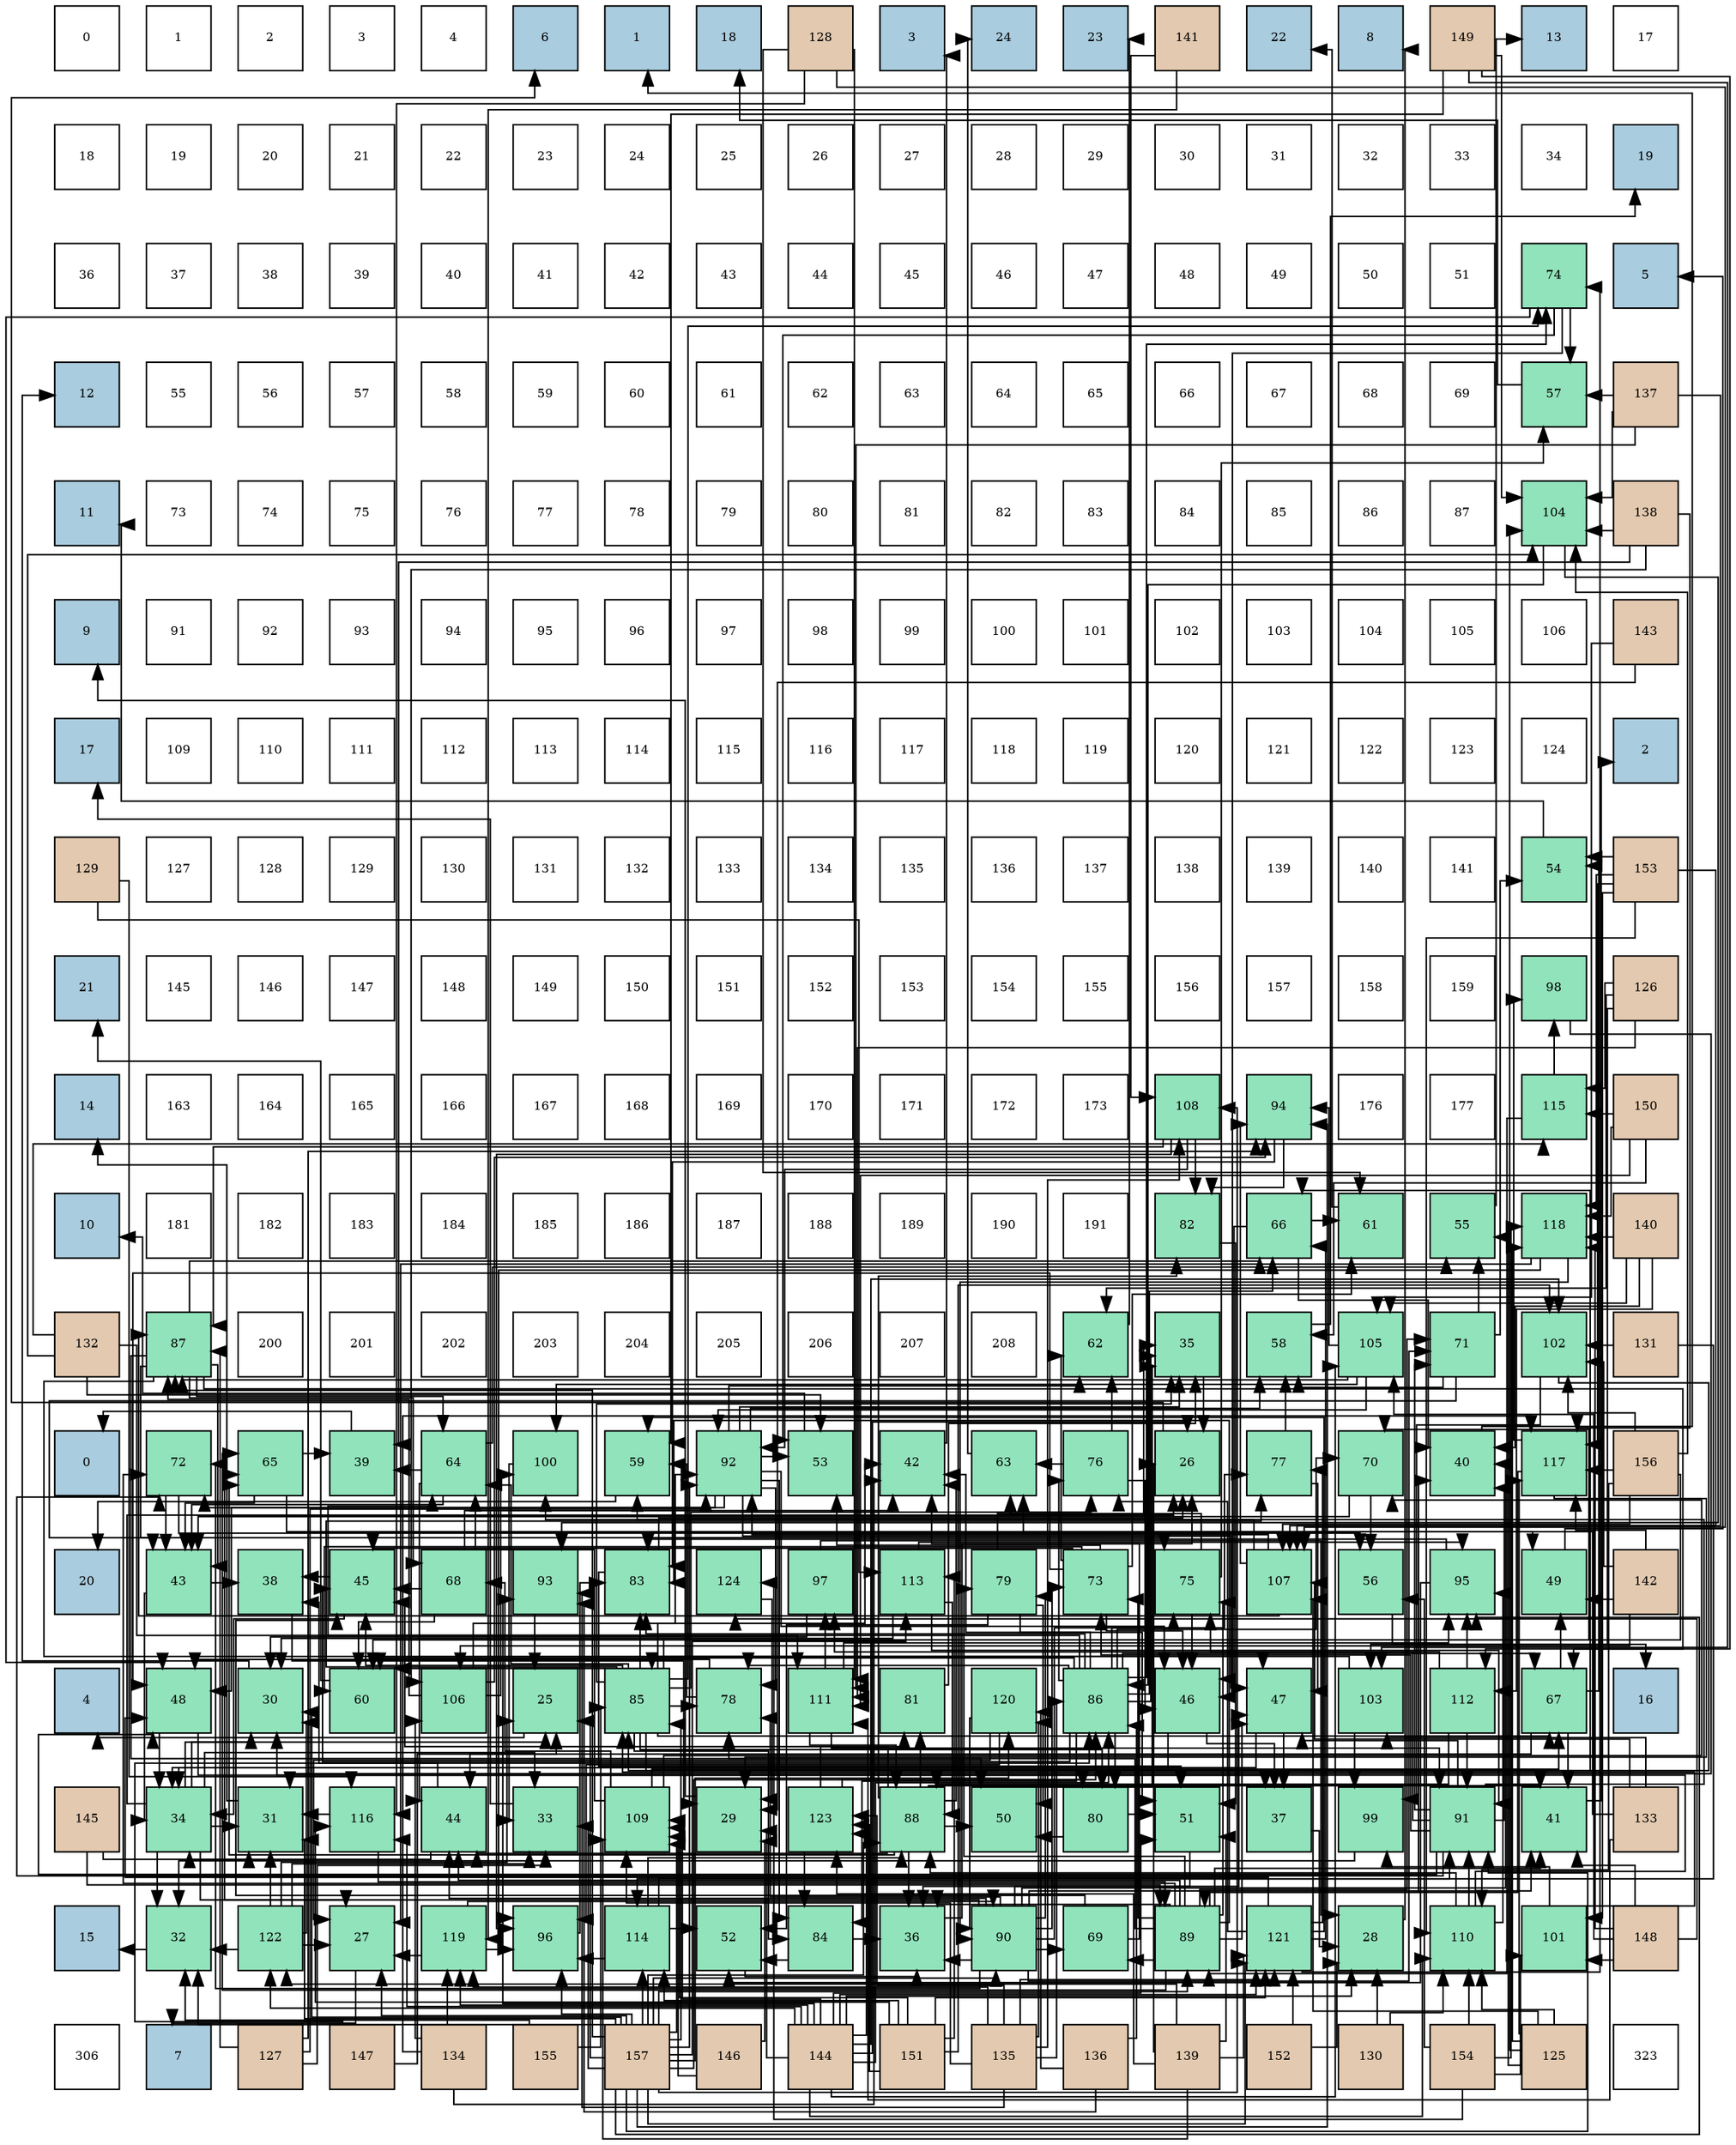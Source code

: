 digraph layout{
 rankdir=TB;
 splines=ortho;
 node [style=filled shape=square fixedsize=true width=0.6];
0[label="0", fontsize=8, fillcolor="#ffffff"];
1[label="1", fontsize=8, fillcolor="#ffffff"];
2[label="2", fontsize=8, fillcolor="#ffffff"];
3[label="3", fontsize=8, fillcolor="#ffffff"];
4[label="4", fontsize=8, fillcolor="#ffffff"];
5[label="6", fontsize=8, fillcolor="#a9ccde"];
6[label="1", fontsize=8, fillcolor="#a9ccde"];
7[label="18", fontsize=8, fillcolor="#a9ccde"];
8[label="128", fontsize=8, fillcolor="#e3c9af"];
9[label="3", fontsize=8, fillcolor="#a9ccde"];
10[label="24", fontsize=8, fillcolor="#a9ccde"];
11[label="23", fontsize=8, fillcolor="#a9ccde"];
12[label="141", fontsize=8, fillcolor="#e3c9af"];
13[label="22", fontsize=8, fillcolor="#a9ccde"];
14[label="8", fontsize=8, fillcolor="#a9ccde"];
15[label="149", fontsize=8, fillcolor="#e3c9af"];
16[label="13", fontsize=8, fillcolor="#a9ccde"];
17[label="17", fontsize=8, fillcolor="#ffffff"];
18[label="18", fontsize=8, fillcolor="#ffffff"];
19[label="19", fontsize=8, fillcolor="#ffffff"];
20[label="20", fontsize=8, fillcolor="#ffffff"];
21[label="21", fontsize=8, fillcolor="#ffffff"];
22[label="22", fontsize=8, fillcolor="#ffffff"];
23[label="23", fontsize=8, fillcolor="#ffffff"];
24[label="24", fontsize=8, fillcolor="#ffffff"];
25[label="25", fontsize=8, fillcolor="#ffffff"];
26[label="26", fontsize=8, fillcolor="#ffffff"];
27[label="27", fontsize=8, fillcolor="#ffffff"];
28[label="28", fontsize=8, fillcolor="#ffffff"];
29[label="29", fontsize=8, fillcolor="#ffffff"];
30[label="30", fontsize=8, fillcolor="#ffffff"];
31[label="31", fontsize=8, fillcolor="#ffffff"];
32[label="32", fontsize=8, fillcolor="#ffffff"];
33[label="33", fontsize=8, fillcolor="#ffffff"];
34[label="34", fontsize=8, fillcolor="#ffffff"];
35[label="19", fontsize=8, fillcolor="#a9ccde"];
36[label="36", fontsize=8, fillcolor="#ffffff"];
37[label="37", fontsize=8, fillcolor="#ffffff"];
38[label="38", fontsize=8, fillcolor="#ffffff"];
39[label="39", fontsize=8, fillcolor="#ffffff"];
40[label="40", fontsize=8, fillcolor="#ffffff"];
41[label="41", fontsize=8, fillcolor="#ffffff"];
42[label="42", fontsize=8, fillcolor="#ffffff"];
43[label="43", fontsize=8, fillcolor="#ffffff"];
44[label="44", fontsize=8, fillcolor="#ffffff"];
45[label="45", fontsize=8, fillcolor="#ffffff"];
46[label="46", fontsize=8, fillcolor="#ffffff"];
47[label="47", fontsize=8, fillcolor="#ffffff"];
48[label="48", fontsize=8, fillcolor="#ffffff"];
49[label="49", fontsize=8, fillcolor="#ffffff"];
50[label="50", fontsize=8, fillcolor="#ffffff"];
51[label="51", fontsize=8, fillcolor="#ffffff"];
52[label="74", fontsize=8, fillcolor="#91e3bb"];
53[label="5", fontsize=8, fillcolor="#a9ccde"];
54[label="12", fontsize=8, fillcolor="#a9ccde"];
55[label="55", fontsize=8, fillcolor="#ffffff"];
56[label="56", fontsize=8, fillcolor="#ffffff"];
57[label="57", fontsize=8, fillcolor="#ffffff"];
58[label="58", fontsize=8, fillcolor="#ffffff"];
59[label="59", fontsize=8, fillcolor="#ffffff"];
60[label="60", fontsize=8, fillcolor="#ffffff"];
61[label="61", fontsize=8, fillcolor="#ffffff"];
62[label="62", fontsize=8, fillcolor="#ffffff"];
63[label="63", fontsize=8, fillcolor="#ffffff"];
64[label="64", fontsize=8, fillcolor="#ffffff"];
65[label="65", fontsize=8, fillcolor="#ffffff"];
66[label="66", fontsize=8, fillcolor="#ffffff"];
67[label="67", fontsize=8, fillcolor="#ffffff"];
68[label="68", fontsize=8, fillcolor="#ffffff"];
69[label="69", fontsize=8, fillcolor="#ffffff"];
70[label="57", fontsize=8, fillcolor="#91e3bb"];
71[label="137", fontsize=8, fillcolor="#e3c9af"];
72[label="11", fontsize=8, fillcolor="#a9ccde"];
73[label="73", fontsize=8, fillcolor="#ffffff"];
74[label="74", fontsize=8, fillcolor="#ffffff"];
75[label="75", fontsize=8, fillcolor="#ffffff"];
76[label="76", fontsize=8, fillcolor="#ffffff"];
77[label="77", fontsize=8, fillcolor="#ffffff"];
78[label="78", fontsize=8, fillcolor="#ffffff"];
79[label="79", fontsize=8, fillcolor="#ffffff"];
80[label="80", fontsize=8, fillcolor="#ffffff"];
81[label="81", fontsize=8, fillcolor="#ffffff"];
82[label="82", fontsize=8, fillcolor="#ffffff"];
83[label="83", fontsize=8, fillcolor="#ffffff"];
84[label="84", fontsize=8, fillcolor="#ffffff"];
85[label="85", fontsize=8, fillcolor="#ffffff"];
86[label="86", fontsize=8, fillcolor="#ffffff"];
87[label="87", fontsize=8, fillcolor="#ffffff"];
88[label="104", fontsize=8, fillcolor="#91e3bb"];
89[label="138", fontsize=8, fillcolor="#e3c9af"];
90[label="9", fontsize=8, fillcolor="#a9ccde"];
91[label="91", fontsize=8, fillcolor="#ffffff"];
92[label="92", fontsize=8, fillcolor="#ffffff"];
93[label="93", fontsize=8, fillcolor="#ffffff"];
94[label="94", fontsize=8, fillcolor="#ffffff"];
95[label="95", fontsize=8, fillcolor="#ffffff"];
96[label="96", fontsize=8, fillcolor="#ffffff"];
97[label="97", fontsize=8, fillcolor="#ffffff"];
98[label="98", fontsize=8, fillcolor="#ffffff"];
99[label="99", fontsize=8, fillcolor="#ffffff"];
100[label="100", fontsize=8, fillcolor="#ffffff"];
101[label="101", fontsize=8, fillcolor="#ffffff"];
102[label="102", fontsize=8, fillcolor="#ffffff"];
103[label="103", fontsize=8, fillcolor="#ffffff"];
104[label="104", fontsize=8, fillcolor="#ffffff"];
105[label="105", fontsize=8, fillcolor="#ffffff"];
106[label="106", fontsize=8, fillcolor="#ffffff"];
107[label="143", fontsize=8, fillcolor="#e3c9af"];
108[label="17", fontsize=8, fillcolor="#a9ccde"];
109[label="109", fontsize=8, fillcolor="#ffffff"];
110[label="110", fontsize=8, fillcolor="#ffffff"];
111[label="111", fontsize=8, fillcolor="#ffffff"];
112[label="112", fontsize=8, fillcolor="#ffffff"];
113[label="113", fontsize=8, fillcolor="#ffffff"];
114[label="114", fontsize=8, fillcolor="#ffffff"];
115[label="115", fontsize=8, fillcolor="#ffffff"];
116[label="116", fontsize=8, fillcolor="#ffffff"];
117[label="117", fontsize=8, fillcolor="#ffffff"];
118[label="118", fontsize=8, fillcolor="#ffffff"];
119[label="119", fontsize=8, fillcolor="#ffffff"];
120[label="120", fontsize=8, fillcolor="#ffffff"];
121[label="121", fontsize=8, fillcolor="#ffffff"];
122[label="122", fontsize=8, fillcolor="#ffffff"];
123[label="123", fontsize=8, fillcolor="#ffffff"];
124[label="124", fontsize=8, fillcolor="#ffffff"];
125[label="2", fontsize=8, fillcolor="#a9ccde"];
126[label="129", fontsize=8, fillcolor="#e3c9af"];
127[label="127", fontsize=8, fillcolor="#ffffff"];
128[label="128", fontsize=8, fillcolor="#ffffff"];
129[label="129", fontsize=8, fillcolor="#ffffff"];
130[label="130", fontsize=8, fillcolor="#ffffff"];
131[label="131", fontsize=8, fillcolor="#ffffff"];
132[label="132", fontsize=8, fillcolor="#ffffff"];
133[label="133", fontsize=8, fillcolor="#ffffff"];
134[label="134", fontsize=8, fillcolor="#ffffff"];
135[label="135", fontsize=8, fillcolor="#ffffff"];
136[label="136", fontsize=8, fillcolor="#ffffff"];
137[label="137", fontsize=8, fillcolor="#ffffff"];
138[label="138", fontsize=8, fillcolor="#ffffff"];
139[label="139", fontsize=8, fillcolor="#ffffff"];
140[label="140", fontsize=8, fillcolor="#ffffff"];
141[label="141", fontsize=8, fillcolor="#ffffff"];
142[label="54", fontsize=8, fillcolor="#91e3bb"];
143[label="153", fontsize=8, fillcolor="#e3c9af"];
144[label="21", fontsize=8, fillcolor="#a9ccde"];
145[label="145", fontsize=8, fillcolor="#ffffff"];
146[label="146", fontsize=8, fillcolor="#ffffff"];
147[label="147", fontsize=8, fillcolor="#ffffff"];
148[label="148", fontsize=8, fillcolor="#ffffff"];
149[label="149", fontsize=8, fillcolor="#ffffff"];
150[label="150", fontsize=8, fillcolor="#ffffff"];
151[label="151", fontsize=8, fillcolor="#ffffff"];
152[label="152", fontsize=8, fillcolor="#ffffff"];
153[label="153", fontsize=8, fillcolor="#ffffff"];
154[label="154", fontsize=8, fillcolor="#ffffff"];
155[label="155", fontsize=8, fillcolor="#ffffff"];
156[label="156", fontsize=8, fillcolor="#ffffff"];
157[label="157", fontsize=8, fillcolor="#ffffff"];
158[label="158", fontsize=8, fillcolor="#ffffff"];
159[label="159", fontsize=8, fillcolor="#ffffff"];
160[label="98", fontsize=8, fillcolor="#91e3bb"];
161[label="126", fontsize=8, fillcolor="#e3c9af"];
162[label="14", fontsize=8, fillcolor="#a9ccde"];
163[label="163", fontsize=8, fillcolor="#ffffff"];
164[label="164", fontsize=8, fillcolor="#ffffff"];
165[label="165", fontsize=8, fillcolor="#ffffff"];
166[label="166", fontsize=8, fillcolor="#ffffff"];
167[label="167", fontsize=8, fillcolor="#ffffff"];
168[label="168", fontsize=8, fillcolor="#ffffff"];
169[label="169", fontsize=8, fillcolor="#ffffff"];
170[label="170", fontsize=8, fillcolor="#ffffff"];
171[label="171", fontsize=8, fillcolor="#ffffff"];
172[label="172", fontsize=8, fillcolor="#ffffff"];
173[label="173", fontsize=8, fillcolor="#ffffff"];
174[label="108", fontsize=8, fillcolor="#91e3bb"];
175[label="94", fontsize=8, fillcolor="#91e3bb"];
176[label="176", fontsize=8, fillcolor="#ffffff"];
177[label="177", fontsize=8, fillcolor="#ffffff"];
178[label="115", fontsize=8, fillcolor="#91e3bb"];
179[label="150", fontsize=8, fillcolor="#e3c9af"];
180[label="10", fontsize=8, fillcolor="#a9ccde"];
181[label="181", fontsize=8, fillcolor="#ffffff"];
182[label="182", fontsize=8, fillcolor="#ffffff"];
183[label="183", fontsize=8, fillcolor="#ffffff"];
184[label="184", fontsize=8, fillcolor="#ffffff"];
185[label="185", fontsize=8, fillcolor="#ffffff"];
186[label="186", fontsize=8, fillcolor="#ffffff"];
187[label="187", fontsize=8, fillcolor="#ffffff"];
188[label="188", fontsize=8, fillcolor="#ffffff"];
189[label="189", fontsize=8, fillcolor="#ffffff"];
190[label="190", fontsize=8, fillcolor="#ffffff"];
191[label="191", fontsize=8, fillcolor="#ffffff"];
192[label="82", fontsize=8, fillcolor="#91e3bb"];
193[label="66", fontsize=8, fillcolor="#91e3bb"];
194[label="61", fontsize=8, fillcolor="#91e3bb"];
195[label="55", fontsize=8, fillcolor="#91e3bb"];
196[label="118", fontsize=8, fillcolor="#91e3bb"];
197[label="140", fontsize=8, fillcolor="#e3c9af"];
198[label="132", fontsize=8, fillcolor="#e3c9af"];
199[label="87", fontsize=8, fillcolor="#91e3bb"];
200[label="200", fontsize=8, fillcolor="#ffffff"];
201[label="201", fontsize=8, fillcolor="#ffffff"];
202[label="202", fontsize=8, fillcolor="#ffffff"];
203[label="203", fontsize=8, fillcolor="#ffffff"];
204[label="204", fontsize=8, fillcolor="#ffffff"];
205[label="205", fontsize=8, fillcolor="#ffffff"];
206[label="206", fontsize=8, fillcolor="#ffffff"];
207[label="207", fontsize=8, fillcolor="#ffffff"];
208[label="208", fontsize=8, fillcolor="#ffffff"];
209[label="62", fontsize=8, fillcolor="#91e3bb"];
210[label="35", fontsize=8, fillcolor="#91e3bb"];
211[label="58", fontsize=8, fillcolor="#91e3bb"];
212[label="105", fontsize=8, fillcolor="#91e3bb"];
213[label="71", fontsize=8, fillcolor="#91e3bb"];
214[label="102", fontsize=8, fillcolor="#91e3bb"];
215[label="131", fontsize=8, fillcolor="#e3c9af"];
216[label="0", fontsize=8, fillcolor="#a9ccde"];
217[label="72", fontsize=8, fillcolor="#91e3bb"];
218[label="65", fontsize=8, fillcolor="#91e3bb"];
219[label="39", fontsize=8, fillcolor="#91e3bb"];
220[label="64", fontsize=8, fillcolor="#91e3bb"];
221[label="100", fontsize=8, fillcolor="#91e3bb"];
222[label="59", fontsize=8, fillcolor="#91e3bb"];
223[label="92", fontsize=8, fillcolor="#91e3bb"];
224[label="53", fontsize=8, fillcolor="#91e3bb"];
225[label="42", fontsize=8, fillcolor="#91e3bb"];
226[label="63", fontsize=8, fillcolor="#91e3bb"];
227[label="76", fontsize=8, fillcolor="#91e3bb"];
228[label="26", fontsize=8, fillcolor="#91e3bb"];
229[label="77", fontsize=8, fillcolor="#91e3bb"];
230[label="70", fontsize=8, fillcolor="#91e3bb"];
231[label="40", fontsize=8, fillcolor="#91e3bb"];
232[label="117", fontsize=8, fillcolor="#91e3bb"];
233[label="156", fontsize=8, fillcolor="#e3c9af"];
234[label="20", fontsize=8, fillcolor="#a9ccde"];
235[label="43", fontsize=8, fillcolor="#91e3bb"];
236[label="38", fontsize=8, fillcolor="#91e3bb"];
237[label="45", fontsize=8, fillcolor="#91e3bb"];
238[label="68", fontsize=8, fillcolor="#91e3bb"];
239[label="93", fontsize=8, fillcolor="#91e3bb"];
240[label="83", fontsize=8, fillcolor="#91e3bb"];
241[label="124", fontsize=8, fillcolor="#91e3bb"];
242[label="97", fontsize=8, fillcolor="#91e3bb"];
243[label="113", fontsize=8, fillcolor="#91e3bb"];
244[label="79", fontsize=8, fillcolor="#91e3bb"];
245[label="73", fontsize=8, fillcolor="#91e3bb"];
246[label="75", fontsize=8, fillcolor="#91e3bb"];
247[label="107", fontsize=8, fillcolor="#91e3bb"];
248[label="56", fontsize=8, fillcolor="#91e3bb"];
249[label="95", fontsize=8, fillcolor="#91e3bb"];
250[label="49", fontsize=8, fillcolor="#91e3bb"];
251[label="142", fontsize=8, fillcolor="#e3c9af"];
252[label="4", fontsize=8, fillcolor="#a9ccde"];
253[label="48", fontsize=8, fillcolor="#91e3bb"];
254[label="30", fontsize=8, fillcolor="#91e3bb"];
255[label="60", fontsize=8, fillcolor="#91e3bb"];
256[label="106", fontsize=8, fillcolor="#91e3bb"];
257[label="25", fontsize=8, fillcolor="#91e3bb"];
258[label="85", fontsize=8, fillcolor="#91e3bb"];
259[label="78", fontsize=8, fillcolor="#91e3bb"];
260[label="111", fontsize=8, fillcolor="#91e3bb"];
261[label="81", fontsize=8, fillcolor="#91e3bb"];
262[label="120", fontsize=8, fillcolor="#91e3bb"];
263[label="86", fontsize=8, fillcolor="#91e3bb"];
264[label="46", fontsize=8, fillcolor="#91e3bb"];
265[label="47", fontsize=8, fillcolor="#91e3bb"];
266[label="103", fontsize=8, fillcolor="#91e3bb"];
267[label="112", fontsize=8, fillcolor="#91e3bb"];
268[label="67", fontsize=8, fillcolor="#91e3bb"];
269[label="16", fontsize=8, fillcolor="#a9ccde"];
270[label="145", fontsize=8, fillcolor="#e3c9af"];
271[label="34", fontsize=8, fillcolor="#91e3bb"];
272[label="31", fontsize=8, fillcolor="#91e3bb"];
273[label="116", fontsize=8, fillcolor="#91e3bb"];
274[label="44", fontsize=8, fillcolor="#91e3bb"];
275[label="33", fontsize=8, fillcolor="#91e3bb"];
276[label="109", fontsize=8, fillcolor="#91e3bb"];
277[label="29", fontsize=8, fillcolor="#91e3bb"];
278[label="123", fontsize=8, fillcolor="#91e3bb"];
279[label="88", fontsize=8, fillcolor="#91e3bb"];
280[label="50", fontsize=8, fillcolor="#91e3bb"];
281[label="80", fontsize=8, fillcolor="#91e3bb"];
282[label="51", fontsize=8, fillcolor="#91e3bb"];
283[label="37", fontsize=8, fillcolor="#91e3bb"];
284[label="99", fontsize=8, fillcolor="#91e3bb"];
285[label="91", fontsize=8, fillcolor="#91e3bb"];
286[label="41", fontsize=8, fillcolor="#91e3bb"];
287[label="133", fontsize=8, fillcolor="#e3c9af"];
288[label="15", fontsize=8, fillcolor="#a9ccde"];
289[label="32", fontsize=8, fillcolor="#91e3bb"];
290[label="122", fontsize=8, fillcolor="#91e3bb"];
291[label="27", fontsize=8, fillcolor="#91e3bb"];
292[label="119", fontsize=8, fillcolor="#91e3bb"];
293[label="96", fontsize=8, fillcolor="#91e3bb"];
294[label="114", fontsize=8, fillcolor="#91e3bb"];
295[label="52", fontsize=8, fillcolor="#91e3bb"];
296[label="84", fontsize=8, fillcolor="#91e3bb"];
297[label="36", fontsize=8, fillcolor="#91e3bb"];
298[label="90", fontsize=8, fillcolor="#91e3bb"];
299[label="69", fontsize=8, fillcolor="#91e3bb"];
300[label="89", fontsize=8, fillcolor="#91e3bb"];
301[label="121", fontsize=8, fillcolor="#91e3bb"];
302[label="28", fontsize=8, fillcolor="#91e3bb"];
303[label="110", fontsize=8, fillcolor="#91e3bb"];
304[label="101", fontsize=8, fillcolor="#91e3bb"];
305[label="148", fontsize=8, fillcolor="#e3c9af"];
306[label="306", fontsize=8, fillcolor="#ffffff"];
307[label="7", fontsize=8, fillcolor="#a9ccde"];
308[label="127", fontsize=8, fillcolor="#e3c9af"];
309[label="147", fontsize=8, fillcolor="#e3c9af"];
310[label="134", fontsize=8, fillcolor="#e3c9af"];
311[label="155", fontsize=8, fillcolor="#e3c9af"];
312[label="157", fontsize=8, fillcolor="#e3c9af"];
313[label="146", fontsize=8, fillcolor="#e3c9af"];
314[label="144", fontsize=8, fillcolor="#e3c9af"];
315[label="151", fontsize=8, fillcolor="#e3c9af"];
316[label="135", fontsize=8, fillcolor="#e3c9af"];
317[label="136", fontsize=8, fillcolor="#e3c9af"];
318[label="139", fontsize=8, fillcolor="#e3c9af"];
319[label="152", fontsize=8, fillcolor="#e3c9af"];
320[label="130", fontsize=8, fillcolor="#e3c9af"];
321[label="154", fontsize=8, fillcolor="#e3c9af"];
322[label="125", fontsize=8, fillcolor="#e3c9af"];
323[label="323", fontsize=8, fillcolor="#ffffff"];
edge [constraint=false, style=vis];257 -> 252;
228 -> 5;
291 -> 307;
302 -> 14;
277 -> 90;
254 -> 54;
272 -> 162;
289 -> 288;
275 -> 108;
271 -> 257;
271 -> 228;
271 -> 291;
271 -> 254;
271 -> 272;
271 -> 289;
271 -> 275;
210 -> 228;
297 -> 228;
283 -> 302;
236 -> 277;
219 -> 216;
231 -> 6;
286 -> 125;
225 -> 9;
235 -> 271;
235 -> 236;
274 -> 271;
274 -> 236;
237 -> 271;
237 -> 236;
264 -> 271;
264 -> 283;
265 -> 271;
265 -> 283;
253 -> 271;
253 -> 283;
250 -> 53;
280 -> 210;
282 -> 297;
295 -> 297;
224 -> 180;
142 -> 72;
195 -> 16;
248 -> 269;
70 -> 7;
211 -> 35;
222 -> 234;
255 -> 144;
194 -> 13;
209 -> 11;
226 -> 10;
220 -> 219;
220 -> 235;
220 -> 274;
220 -> 195;
218 -> 219;
218 -> 235;
218 -> 250;
193 -> 231;
193 -> 264;
193 -> 194;
268 -> 286;
268 -> 274;
268 -> 250;
268 -> 142;
238 -> 225;
238 -> 237;
238 -> 255;
299 -> 225;
299 -> 237;
230 -> 235;
230 -> 248;
213 -> 235;
213 -> 142;
213 -> 195;
213 -> 211;
217 -> 235;
217 -> 248;
245 -> 237;
245 -> 264;
245 -> 253;
245 -> 224;
245 -> 255;
245 -> 194;
245 -> 209;
52 -> 264;
52 -> 253;
52 -> 224;
52 -> 70;
246 -> 264;
246 -> 70;
246 -> 226;
227 -> 264;
227 -> 209;
227 -> 226;
229 -> 265;
229 -> 211;
259 -> 253;
259 -> 222;
244 -> 210;
244 -> 280;
244 -> 282;
244 -> 295;
281 -> 280;
281 -> 282;
261 -> 210;
192 -> 282;
240 -> 228;
240 -> 282;
296 -> 297;
296 -> 295;
258 -> 210;
258 -> 225;
258 -> 237;
258 -> 255;
258 -> 220;
258 -> 193;
258 -> 268;
258 -> 230;
258 -> 52;
258 -> 227;
258 -> 229;
258 -> 259;
258 -> 281;
258 -> 240;
258 -> 296;
263 -> 210;
263 -> 225;
263 -> 237;
263 -> 255;
263 -> 220;
263 -> 193;
263 -> 268;
263 -> 230;
263 -> 52;
263 -> 227;
263 -> 229;
263 -> 259;
263 -> 281;
263 -> 240;
263 -> 296;
199 -> 235;
199 -> 265;
199 -> 280;
199 -> 220;
199 -> 193;
199 -> 268;
199 -> 238;
199 -> 246;
279 -> 297;
279 -> 286;
279 -> 225;
279 -> 274;
279 -> 237;
279 -> 280;
279 -> 218;
279 -> 261;
279 -> 192;
300 -> 297;
300 -> 231;
300 -> 286;
300 -> 274;
300 -> 265;
300 -> 218;
300 -> 299;
300 -> 213;
300 -> 217;
300 -> 245;
300 -> 246;
300 -> 259;
300 -> 244;
300 -> 240;
298 -> 297;
298 -> 231;
298 -> 286;
298 -> 274;
298 -> 265;
298 -> 218;
298 -> 299;
298 -> 213;
298 -> 217;
298 -> 245;
298 -> 246;
298 -> 259;
298 -> 244;
285 -> 231;
285 -> 265;
285 -> 253;
285 -> 222;
285 -> 213;
285 -> 217;
285 -> 245;
285 -> 246;
223 -> 210;
223 -> 264;
223 -> 265;
223 -> 253;
223 -> 224;
223 -> 211;
223 -> 209;
223 -> 217;
223 -> 259;
223 -> 296;
239 -> 257;
175 -> 192;
175 -> 240;
249 -> 295;
249 -> 240;
293 -> 240;
242 -> 302;
242 -> 254;
160 -> 272;
284 -> 289;
221 -> 275;
304 -> 258;
304 -> 284;
214 -> 258;
214 -> 284;
266 -> 258;
266 -> 284;
88 -> 263;
88 -> 239;
212 -> 199;
212 -> 223;
212 -> 175;
212 -> 221;
256 -> 199;
256 -> 223;
256 -> 175;
256 -> 221;
247 -> 199;
247 -> 223;
247 -> 175;
247 -> 221;
174 -> 192;
174 -> 199;
174 -> 223;
174 -> 293;
276 -> 220;
276 -> 268;
276 -> 238;
276 -> 230;
303 -> 254;
303 -> 279;
303 -> 285;
303 -> 249;
260 -> 279;
260 -> 285;
260 -> 249;
260 -> 242;
267 -> 279;
267 -> 285;
267 -> 249;
267 -> 242;
243 -> 254;
243 -> 279;
243 -> 285;
243 -> 249;
294 -> 295;
294 -> 279;
294 -> 285;
294 -> 293;
178 -> 300;
178 -> 160;
273 -> 272;
273 -> 300;
232 -> 277;
232 -> 300;
232 -> 160;
196 -> 291;
196 -> 298;
196 -> 293;
292 -> 291;
292 -> 298;
292 -> 293;
262 -> 291;
262 -> 298;
262 -> 293;
301 -> 253;
301 -> 222;
301 -> 193;
301 -> 52;
301 -> 227;
301 -> 229;
290 -> 257;
290 -> 291;
290 -> 254;
290 -> 272;
290 -> 289;
290 -> 275;
278 -> 281;
278 -> 261;
278 -> 296;
241 -> 277;
322 -> 195;
322 -> 88;
322 -> 247;
322 -> 303;
322 -> 232;
322 -> 196;
161 -> 209;
161 -> 266;
161 -> 260;
161 -> 178;
308 -> 275;
308 -> 199;
308 -> 223;
308 -> 175;
8 -> 194;
8 -> 247;
8 -> 260;
8 -> 273;
126 -> 243;
126 -> 273;
320 -> 302;
320 -> 303;
215 -> 214;
215 -> 294;
198 -> 224;
198 -> 88;
198 -> 260;
198 -> 178;
287 -> 226;
287 -> 266;
287 -> 247;
287 -> 260;
310 -> 225;
310 -> 256;
310 -> 232;
310 -> 292;
316 -> 263;
316 -> 239;
316 -> 174;
316 -> 276;
316 -> 292;
316 -> 262;
316 -> 301;
316 -> 278;
317 -> 263;
317 -> 239;
317 -> 262;
71 -> 70;
71 -> 88;
71 -> 247;
71 -> 260;
89 -> 219;
89 -> 88;
89 -> 256;
89 -> 232;
318 -> 228;
318 -> 282;
318 -> 276;
318 -> 301;
318 -> 290;
318 -> 278;
197 -> 231;
197 -> 212;
197 -> 267;
197 -> 196;
12 -> 174;
12 -> 292;
251 -> 250;
251 -> 214;
251 -> 256;
251 -> 232;
107 -> 277;
107 -> 212;
314 -> 228;
314 -> 302;
314 -> 277;
314 -> 282;
314 -> 263;
314 -> 239;
314 -> 214;
314 -> 212;
314 -> 276;
314 -> 303;
314 -> 273;
314 -> 292;
314 -> 301;
314 -> 290;
314 -> 278;
270 -> 272;
270 -> 300;
313 -> 277;
313 -> 276;
309 -> 257;
309 -> 263;
305 -> 286;
305 -> 304;
305 -> 212;
305 -> 196;
305 -> 241;
15 -> 222;
15 -> 266;
15 -> 88;
15 -> 267;
179 -> 211;
179 -> 260;
179 -> 178;
179 -> 196;
315 -> 214;
315 -> 276;
315 -> 243;
315 -> 294;
315 -> 273;
315 -> 301;
315 -> 278;
319 -> 302;
319 -> 301;
143 -> 142;
143 -> 304;
143 -> 247;
143 -> 303;
143 -> 232;
143 -> 196;
321 -> 248;
321 -> 304;
321 -> 303;
321 -> 196;
321 -> 241;
311 -> 289;
311 -> 258;
233 -> 255;
233 -> 214;
233 -> 88;
233 -> 247;
233 -> 303;
233 -> 232;
312 -> 257;
312 -> 291;
312 -> 254;
312 -> 272;
312 -> 289;
312 -> 275;
312 -> 258;
312 -> 263;
312 -> 199;
312 -> 279;
312 -> 300;
312 -> 298;
312 -> 285;
312 -> 223;
312 -> 175;
312 -> 249;
312 -> 293;
312 -> 174;
312 -> 276;
312 -> 243;
312 -> 294;
312 -> 262;
312 -> 301;
edge [constraint=true, style=invis];
0 -> 18 -> 36 -> 54 -> 72 -> 90 -> 108 -> 126 -> 144 -> 162 -> 180 -> 198 -> 216 -> 234 -> 252 -> 270 -> 288 -> 306;
1 -> 19 -> 37 -> 55 -> 73 -> 91 -> 109 -> 127 -> 145 -> 163 -> 181 -> 199 -> 217 -> 235 -> 253 -> 271 -> 289 -> 307;
2 -> 20 -> 38 -> 56 -> 74 -> 92 -> 110 -> 128 -> 146 -> 164 -> 182 -> 200 -> 218 -> 236 -> 254 -> 272 -> 290 -> 308;
3 -> 21 -> 39 -> 57 -> 75 -> 93 -> 111 -> 129 -> 147 -> 165 -> 183 -> 201 -> 219 -> 237 -> 255 -> 273 -> 291 -> 309;
4 -> 22 -> 40 -> 58 -> 76 -> 94 -> 112 -> 130 -> 148 -> 166 -> 184 -> 202 -> 220 -> 238 -> 256 -> 274 -> 292 -> 310;
5 -> 23 -> 41 -> 59 -> 77 -> 95 -> 113 -> 131 -> 149 -> 167 -> 185 -> 203 -> 221 -> 239 -> 257 -> 275 -> 293 -> 311;
6 -> 24 -> 42 -> 60 -> 78 -> 96 -> 114 -> 132 -> 150 -> 168 -> 186 -> 204 -> 222 -> 240 -> 258 -> 276 -> 294 -> 312;
7 -> 25 -> 43 -> 61 -> 79 -> 97 -> 115 -> 133 -> 151 -> 169 -> 187 -> 205 -> 223 -> 241 -> 259 -> 277 -> 295 -> 313;
8 -> 26 -> 44 -> 62 -> 80 -> 98 -> 116 -> 134 -> 152 -> 170 -> 188 -> 206 -> 224 -> 242 -> 260 -> 278 -> 296 -> 314;
9 -> 27 -> 45 -> 63 -> 81 -> 99 -> 117 -> 135 -> 153 -> 171 -> 189 -> 207 -> 225 -> 243 -> 261 -> 279 -> 297 -> 315;
10 -> 28 -> 46 -> 64 -> 82 -> 100 -> 118 -> 136 -> 154 -> 172 -> 190 -> 208 -> 226 -> 244 -> 262 -> 280 -> 298 -> 316;
11 -> 29 -> 47 -> 65 -> 83 -> 101 -> 119 -> 137 -> 155 -> 173 -> 191 -> 209 -> 227 -> 245 -> 263 -> 281 -> 299 -> 317;
12 -> 30 -> 48 -> 66 -> 84 -> 102 -> 120 -> 138 -> 156 -> 174 -> 192 -> 210 -> 228 -> 246 -> 264 -> 282 -> 300 -> 318;
13 -> 31 -> 49 -> 67 -> 85 -> 103 -> 121 -> 139 -> 157 -> 175 -> 193 -> 211 -> 229 -> 247 -> 265 -> 283 -> 301 -> 319;
14 -> 32 -> 50 -> 68 -> 86 -> 104 -> 122 -> 140 -> 158 -> 176 -> 194 -> 212 -> 230 -> 248 -> 266 -> 284 -> 302 -> 320;
15 -> 33 -> 51 -> 69 -> 87 -> 105 -> 123 -> 141 -> 159 -> 177 -> 195 -> 213 -> 231 -> 249 -> 267 -> 285 -> 303 -> 321;
16 -> 34 -> 52 -> 70 -> 88 -> 106 -> 124 -> 142 -> 160 -> 178 -> 196 -> 214 -> 232 -> 250 -> 268 -> 286 -> 304 -> 322;
17 -> 35 -> 53 -> 71 -> 89 -> 107 -> 125 -> 143 -> 161 -> 179 -> 197 -> 215 -> 233 -> 251 -> 269 -> 287 -> 305 -> 323;
rank = same {0 -> 1 -> 2 -> 3 -> 4 -> 5 -> 6 -> 7 -> 8 -> 9 -> 10 -> 11 -> 12 -> 13 -> 14 -> 15 -> 16 -> 17};
rank = same {18 -> 19 -> 20 -> 21 -> 22 -> 23 -> 24 -> 25 -> 26 -> 27 -> 28 -> 29 -> 30 -> 31 -> 32 -> 33 -> 34 -> 35};
rank = same {36 -> 37 -> 38 -> 39 -> 40 -> 41 -> 42 -> 43 -> 44 -> 45 -> 46 -> 47 -> 48 -> 49 -> 50 -> 51 -> 52 -> 53};
rank = same {54 -> 55 -> 56 -> 57 -> 58 -> 59 -> 60 -> 61 -> 62 -> 63 -> 64 -> 65 -> 66 -> 67 -> 68 -> 69 -> 70 -> 71};
rank = same {72 -> 73 -> 74 -> 75 -> 76 -> 77 -> 78 -> 79 -> 80 -> 81 -> 82 -> 83 -> 84 -> 85 -> 86 -> 87 -> 88 -> 89};
rank = same {90 -> 91 -> 92 -> 93 -> 94 -> 95 -> 96 -> 97 -> 98 -> 99 -> 100 -> 101 -> 102 -> 103 -> 104 -> 105 -> 106 -> 107};
rank = same {108 -> 109 -> 110 -> 111 -> 112 -> 113 -> 114 -> 115 -> 116 -> 117 -> 118 -> 119 -> 120 -> 121 -> 122 -> 123 -> 124 -> 125};
rank = same {126 -> 127 -> 128 -> 129 -> 130 -> 131 -> 132 -> 133 -> 134 -> 135 -> 136 -> 137 -> 138 -> 139 -> 140 -> 141 -> 142 -> 143};
rank = same {144 -> 145 -> 146 -> 147 -> 148 -> 149 -> 150 -> 151 -> 152 -> 153 -> 154 -> 155 -> 156 -> 157 -> 158 -> 159 -> 160 -> 161};
rank = same {162 -> 163 -> 164 -> 165 -> 166 -> 167 -> 168 -> 169 -> 170 -> 171 -> 172 -> 173 -> 174 -> 175 -> 176 -> 177 -> 178 -> 179};
rank = same {180 -> 181 -> 182 -> 183 -> 184 -> 185 -> 186 -> 187 -> 188 -> 189 -> 190 -> 191 -> 192 -> 193 -> 194 -> 195 -> 196 -> 197};
rank = same {198 -> 199 -> 200 -> 201 -> 202 -> 203 -> 204 -> 205 -> 206 -> 207 -> 208 -> 209 -> 210 -> 211 -> 212 -> 213 -> 214 -> 215};
rank = same {216 -> 217 -> 218 -> 219 -> 220 -> 221 -> 222 -> 223 -> 224 -> 225 -> 226 -> 227 -> 228 -> 229 -> 230 -> 231 -> 232 -> 233};
rank = same {234 -> 235 -> 236 -> 237 -> 238 -> 239 -> 240 -> 241 -> 242 -> 243 -> 244 -> 245 -> 246 -> 247 -> 248 -> 249 -> 250 -> 251};
rank = same {252 -> 253 -> 254 -> 255 -> 256 -> 257 -> 258 -> 259 -> 260 -> 261 -> 262 -> 263 -> 264 -> 265 -> 266 -> 267 -> 268 -> 269};
rank = same {270 -> 271 -> 272 -> 273 -> 274 -> 275 -> 276 -> 277 -> 278 -> 279 -> 280 -> 281 -> 282 -> 283 -> 284 -> 285 -> 286 -> 287};
rank = same {288 -> 289 -> 290 -> 291 -> 292 -> 293 -> 294 -> 295 -> 296 -> 297 -> 298 -> 299 -> 300 -> 301 -> 302 -> 303 -> 304 -> 305};
rank = same {306 -> 307 -> 308 -> 309 -> 310 -> 311 -> 312 -> 313 -> 314 -> 315 -> 316 -> 317 -> 318 -> 319 -> 320 -> 321 -> 322 -> 323};
}